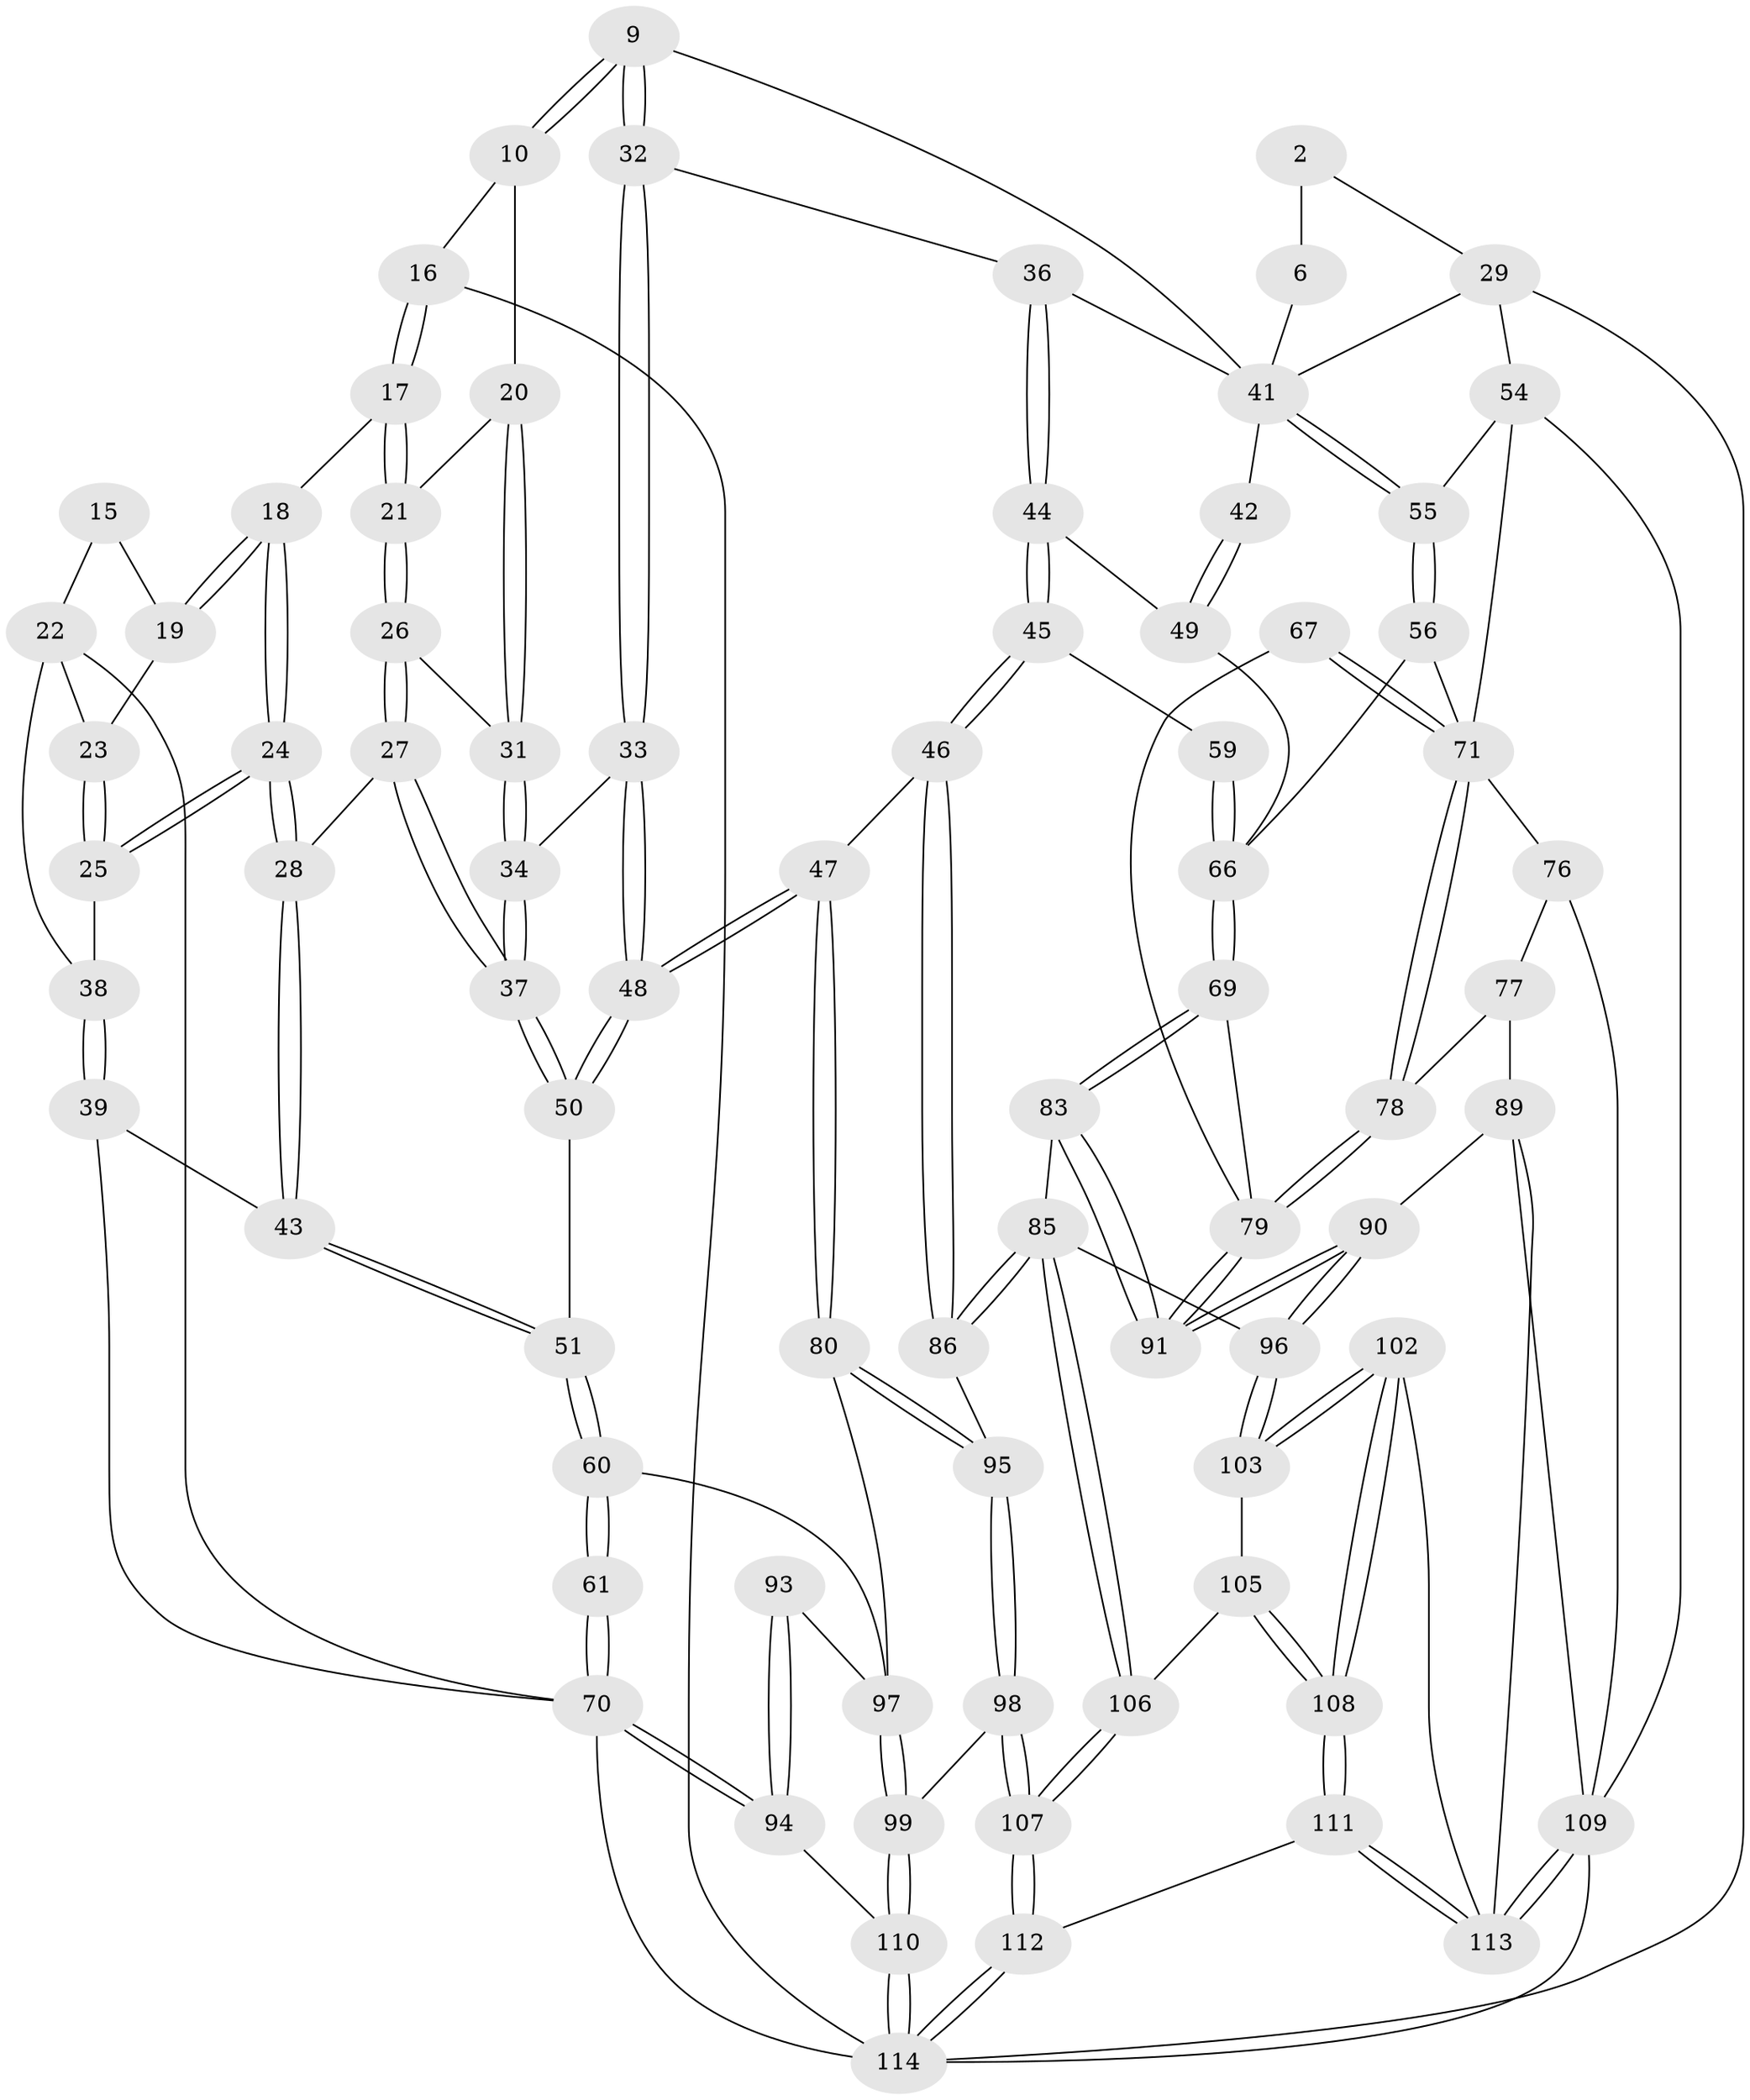 // original degree distribution, {3: 0.02631578947368421, 4: 0.21052631578947367, 5: 0.5701754385964912, 6: 0.19298245614035087}
// Generated by graph-tools (version 1.1) at 2025/06/03/04/25 22:06:07]
// undirected, 79 vertices, 189 edges
graph export_dot {
graph [start="1"]
  node [color=gray90,style=filled];
  2 [pos="+0.921879007807997+0.091050453700069",super="+1"];
  6 [pos="+0.8260356987644465+0.1675795271761627"];
  9 [pos="+0.6295311530146783+0.1445599009671064"];
  10 [pos="+0.5994156419783954+0.101800690604896"];
  15 [pos="+0.1731935038900175+0"];
  16 [pos="+0.3389721232055017+0",super="+11"];
  17 [pos="+0.3193579280024706+0.10918616576513401"];
  18 [pos="+0.22235706100049413+0.14792142314022882"];
  19 [pos="+0.14820540087043257+0.08065640681003204"];
  20 [pos="+0.5676835595456037+0.12266881522120464"];
  21 [pos="+0.34038701660209036+0.16229222076784247"];
  22 [pos="+0.013390166841161585+0.20701859187839983",super="+14"];
  23 [pos="+0.12497199370310769+0.1118158575317476"];
  24 [pos="+0.23655676066944242+0.282783882423185"];
  25 [pos="+0.21580757268969766+0.27206562732834644"];
  26 [pos="+0.327026863667322+0.23819947876938846"];
  27 [pos="+0.25031655880752995+0.2928131566322576"];
  28 [pos="+0.24511003472778403+0.29233141192508866"];
  29 [pos="+1+0.29470986296575763",super="+3"];
  31 [pos="+0.4321892544484213+0.2630458291974113"];
  32 [pos="+0.5443569874745555+0.34824137395869004"];
  33 [pos="+0.49002624600090766+0.36951800617171887"];
  34 [pos="+0.43841670773942654+0.28716609369889534"];
  36 [pos="+0.5748320879147625+0.36716596808057944"];
  37 [pos="+0.32951642009918025+0.39440317037817674"];
  38 [pos="+0.01864635549376564+0.21149961354405722"];
  39 [pos="+0.09996990505434694+0.39480848387131173"];
  41 [pos="+0.801024017262011+0.33906912089028324",super="+30+35"];
  42 [pos="+0.6993436623288842+0.3935984149843165"];
  43 [pos="+0.12731179388174976+0.417129656937691"];
  44 [pos="+0.6242766314405117+0.4440576313553085"];
  45 [pos="+0.49332823269518744+0.5813717964716686"];
  46 [pos="+0.417566126394782+0.5769812468293624"];
  47 [pos="+0.4113851906236263+0.5734290592971667"];
  48 [pos="+0.4037871220298934+0.552304415979397"];
  49 [pos="+0.6802917163971532+0.4347580155001191"];
  50 [pos="+0.40013849500577964+0.5485666782342478"];
  51 [pos="+0.12835272657302324+0.4534275977952383"];
  54 [pos="+0.8832148481028262+0.44478979662722146",super="+53"];
  55 [pos="+0.8516749699836867+0.4348981041535223"];
  56 [pos="+0.770569990704824+0.5161230467996692"];
  59 [pos="+0.5506811961787976+0.6074921813497641"];
  60 [pos="+0.03588386696636637+0.5970709718984176"];
  61 [pos="+0+0.614127906169487"];
  66 [pos="+0.6084387033980371+0.6408711343700622",super="+58"];
  67 [pos="+0.7512166746628637+0.6528541402673836"];
  69 [pos="+0.6208623808955076+0.6541984703631217"];
  70 [pos="+0+0.8331349748276536",super="+13+40"];
  71 [pos="+0.8042997694987776+0.679068533205695",super="+65+64+62+63"];
  76 [pos="+0.893278714901274+0.7044076589121308",super="+75"];
  77 [pos="+0.8140086781503877+0.6935854416169427"];
  78 [pos="+0.8137594118786364+0.6933911733480645"];
  79 [pos="+0.7385101122497183+0.7740645684984512",super="+68"];
  80 [pos="+0.23676638786714468+0.6913166356442938"];
  83 [pos="+0.6210381634641152+0.6629915702415218"];
  85 [pos="+0.4970243473455598+0.8474250936751614",super="+84"];
  86 [pos="+0.4366035318788814+0.6964391599878818"];
  89 [pos="+0.7523654121702614+0.8219530416861219",super="+88"];
  90 [pos="+0.7321567270629744+0.8125790082740559"];
  91 [pos="+0.7327313829281303+0.7981182084507634"];
  93 [pos="+0.04603412429995163+0.8644009136846075"];
  94 [pos="+0.03312801852309382+0.8814662361066541"];
  95 [pos="+0.33574972667918335+0.8557332609251118"];
  96 [pos="+0.6625257330035764+0.8359508744009708"];
  97 [pos="+0.19422177200128132+0.7622329965959329",super="+81+82"];
  98 [pos="+0.34570413105642417+0.9027247796995445"];
  99 [pos="+0.20470229189330405+0.8909194869412882"];
  102 [pos="+0.7051840792654253+0.9368983386849992"];
  103 [pos="+0.6475832375218799+0.8601277430894422"];
  105 [pos="+0.637111285624133+0.8639701359495712"];
  106 [pos="+0.4972308876145298+0.8523766116290938"];
  107 [pos="+0.41995937347532764+0.9770272991020547"];
  108 [pos="+0.5663869379295376+1"];
  109 [pos="+0.9446139659459051+1",super="+104"];
  110 [pos="+0.12610145519321775+0.9685606373049713"];
  111 [pos="+0.47723880253863227+1"];
  112 [pos="+0.44300029702667365+1"];
  113 [pos="+0.8435373792838327+1",super="+101+100"];
  114 [pos="+0.18330921446034623+1",super="+72+12"];
  2 -- 6 [weight=2];
  2 -- 29;
  6 -- 41;
  9 -- 10;
  9 -- 10;
  9 -- 32;
  9 -- 32;
  9 -- 41;
  10 -- 20;
  10 -- 16;
  15 -- 19;
  15 -- 22;
  16 -- 17;
  16 -- 17;
  16 -- 114 [weight=2];
  17 -- 18;
  17 -- 21;
  17 -- 21;
  18 -- 19;
  18 -- 19;
  18 -- 24;
  18 -- 24;
  19 -- 23;
  20 -- 21;
  20 -- 31;
  20 -- 31;
  21 -- 26;
  21 -- 26;
  22 -- 23;
  22 -- 38;
  22 -- 70;
  23 -- 25;
  23 -- 25;
  24 -- 25;
  24 -- 25;
  24 -- 28;
  24 -- 28;
  25 -- 38;
  26 -- 27;
  26 -- 27;
  26 -- 31;
  27 -- 28;
  27 -- 37;
  27 -- 37;
  28 -- 43;
  28 -- 43;
  29 -- 41;
  29 -- 114;
  29 -- 54;
  31 -- 34;
  31 -- 34;
  32 -- 33;
  32 -- 33;
  32 -- 36;
  33 -- 34;
  33 -- 48;
  33 -- 48;
  34 -- 37;
  34 -- 37;
  36 -- 44;
  36 -- 44;
  36 -- 41;
  37 -- 50;
  37 -- 50;
  38 -- 39;
  38 -- 39;
  39 -- 43;
  39 -- 70;
  41 -- 42 [weight=2];
  41 -- 55;
  41 -- 55;
  42 -- 49;
  42 -- 49;
  43 -- 51;
  43 -- 51;
  44 -- 45;
  44 -- 45;
  44 -- 49;
  45 -- 46;
  45 -- 46;
  45 -- 59;
  46 -- 47;
  46 -- 86;
  46 -- 86;
  47 -- 48;
  47 -- 48;
  47 -- 80;
  47 -- 80;
  48 -- 50;
  48 -- 50;
  49 -- 66;
  50 -- 51;
  51 -- 60;
  51 -- 60;
  54 -- 55;
  54 -- 71 [weight=2];
  54 -- 109;
  55 -- 56;
  55 -- 56;
  56 -- 66;
  56 -- 71;
  59 -- 66 [weight=2];
  59 -- 66;
  60 -- 61;
  60 -- 61;
  60 -- 97;
  61 -- 70 [weight=2];
  61 -- 70;
  66 -- 69;
  66 -- 69;
  67 -- 71 [weight=2];
  67 -- 71;
  67 -- 79;
  69 -- 83;
  69 -- 83;
  69 -- 79;
  70 -- 94;
  70 -- 94;
  70 -- 114 [weight=2];
  71 -- 78;
  71 -- 78;
  71 -- 76;
  76 -- 77;
  76 -- 109 [weight=2];
  77 -- 78;
  77 -- 89;
  78 -- 79;
  78 -- 79;
  79 -- 91;
  79 -- 91;
  80 -- 95;
  80 -- 95;
  80 -- 97;
  83 -- 91;
  83 -- 91;
  83 -- 85;
  85 -- 86;
  85 -- 86;
  85 -- 106;
  85 -- 106;
  85 -- 96;
  86 -- 95;
  89 -- 90;
  89 -- 113;
  89 -- 109;
  90 -- 91;
  90 -- 91;
  90 -- 96;
  90 -- 96;
  93 -- 94;
  93 -- 94;
  93 -- 97 [weight=2];
  94 -- 110;
  95 -- 98;
  95 -- 98;
  96 -- 103;
  96 -- 103;
  97 -- 99;
  97 -- 99;
  98 -- 99;
  98 -- 107;
  98 -- 107;
  99 -- 110;
  99 -- 110;
  102 -- 103;
  102 -- 103;
  102 -- 108;
  102 -- 108;
  102 -- 113;
  103 -- 105;
  105 -- 106;
  105 -- 108;
  105 -- 108;
  106 -- 107;
  106 -- 107;
  107 -- 112;
  107 -- 112;
  108 -- 111;
  108 -- 111;
  109 -- 113 [weight=2];
  109 -- 113;
  109 -- 114 [weight=2];
  110 -- 114;
  110 -- 114;
  111 -- 112;
  111 -- 113;
  111 -- 113;
  112 -- 114;
  112 -- 114;
}
